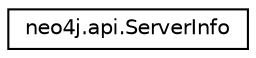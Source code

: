 digraph "Graphical Class Hierarchy"
{
 // LATEX_PDF_SIZE
  edge [fontname="Helvetica",fontsize="10",labelfontname="Helvetica",labelfontsize="10"];
  node [fontname="Helvetica",fontsize="10",shape=record];
  rankdir="LR";
  Node0 [label="neo4j.api.ServerInfo",height=0.2,width=0.4,color="black", fillcolor="white", style="filled",URL="$classneo4j_1_1api_1_1_server_info.html",tooltip=" "];
}
